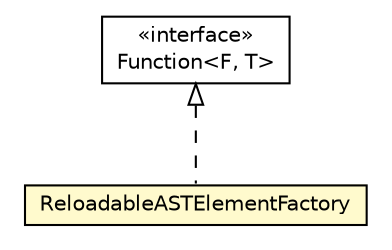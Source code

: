 #!/usr/local/bin/dot
#
# Class diagram 
# Generated by UMLGraph version 5.1 (http://www.umlgraph.org/)
#

digraph G {
	edge [fontname="Helvetica",fontsize=10,labelfontname="Helvetica",labelfontsize=10];
	node [fontname="Helvetica",fontsize=10,shape=plaintext];
	nodesep=0.25;
	ranksep=0.5;
	// org.androidtransfuse.processor.ReloadableASTElementFactory
	c94368 [label=<<table title="org.androidtransfuse.processor.ReloadableASTElementFactory" border="0" cellborder="1" cellspacing="0" cellpadding="2" port="p" bgcolor="lemonChiffon" href="./ReloadableASTElementFactory.html">
		<tr><td><table border="0" cellspacing="0" cellpadding="1">
<tr><td align="center" balign="center"> ReloadableASTElementFactory </td></tr>
		</table></td></tr>
		</table>>, fontname="Helvetica", fontcolor="black", fontsize=10.0];
	//org.androidtransfuse.processor.ReloadableASTElementFactory implements com.google.common.base.Function<F, T>
	c94531:p -> c94368:p [dir=back,arrowtail=empty,style=dashed];
	// com.google.common.base.Function<F, T>
	c94531 [label=<<table title="com.google.common.base.Function" border="0" cellborder="1" cellspacing="0" cellpadding="2" port="p" href="http://java.sun.com/j2se/1.4.2/docs/api/com/google/common/base/Function.html">
		<tr><td><table border="0" cellspacing="0" cellpadding="1">
<tr><td align="center" balign="center"> &#171;interface&#187; </td></tr>
<tr><td align="center" balign="center"> Function&lt;F, T&gt; </td></tr>
		</table></td></tr>
		</table>>, fontname="Helvetica", fontcolor="black", fontsize=10.0];
}

